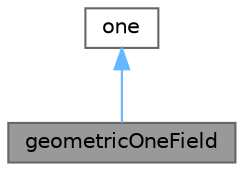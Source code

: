 digraph "geometricOneField"
{
 // LATEX_PDF_SIZE
  bgcolor="transparent";
  edge [fontname=Helvetica,fontsize=10,labelfontname=Helvetica,labelfontsize=10];
  node [fontname=Helvetica,fontsize=10,shape=box,height=0.2,width=0.4];
  Node1 [id="Node000001",label="geometricOneField",height=0.2,width=0.4,color="gray40", fillcolor="grey60", style="filled", fontcolor="black",tooltip="A class representing the concept of a GeometricField of 1 used to avoid unnecessary manipulations for..."];
  Node2 -> Node1 [id="edge1_Node000001_Node000002",dir="back",color="steelblue1",style="solid",tooltip=" "];
  Node2 [id="Node000002",label="one",height=0.2,width=0.4,color="gray40", fillcolor="white", style="filled",URL="$classFoam_1_1one.html",tooltip="A class representing the concept of 1 (one) that can be used to avoid manipulating objects known to b..."];
}
